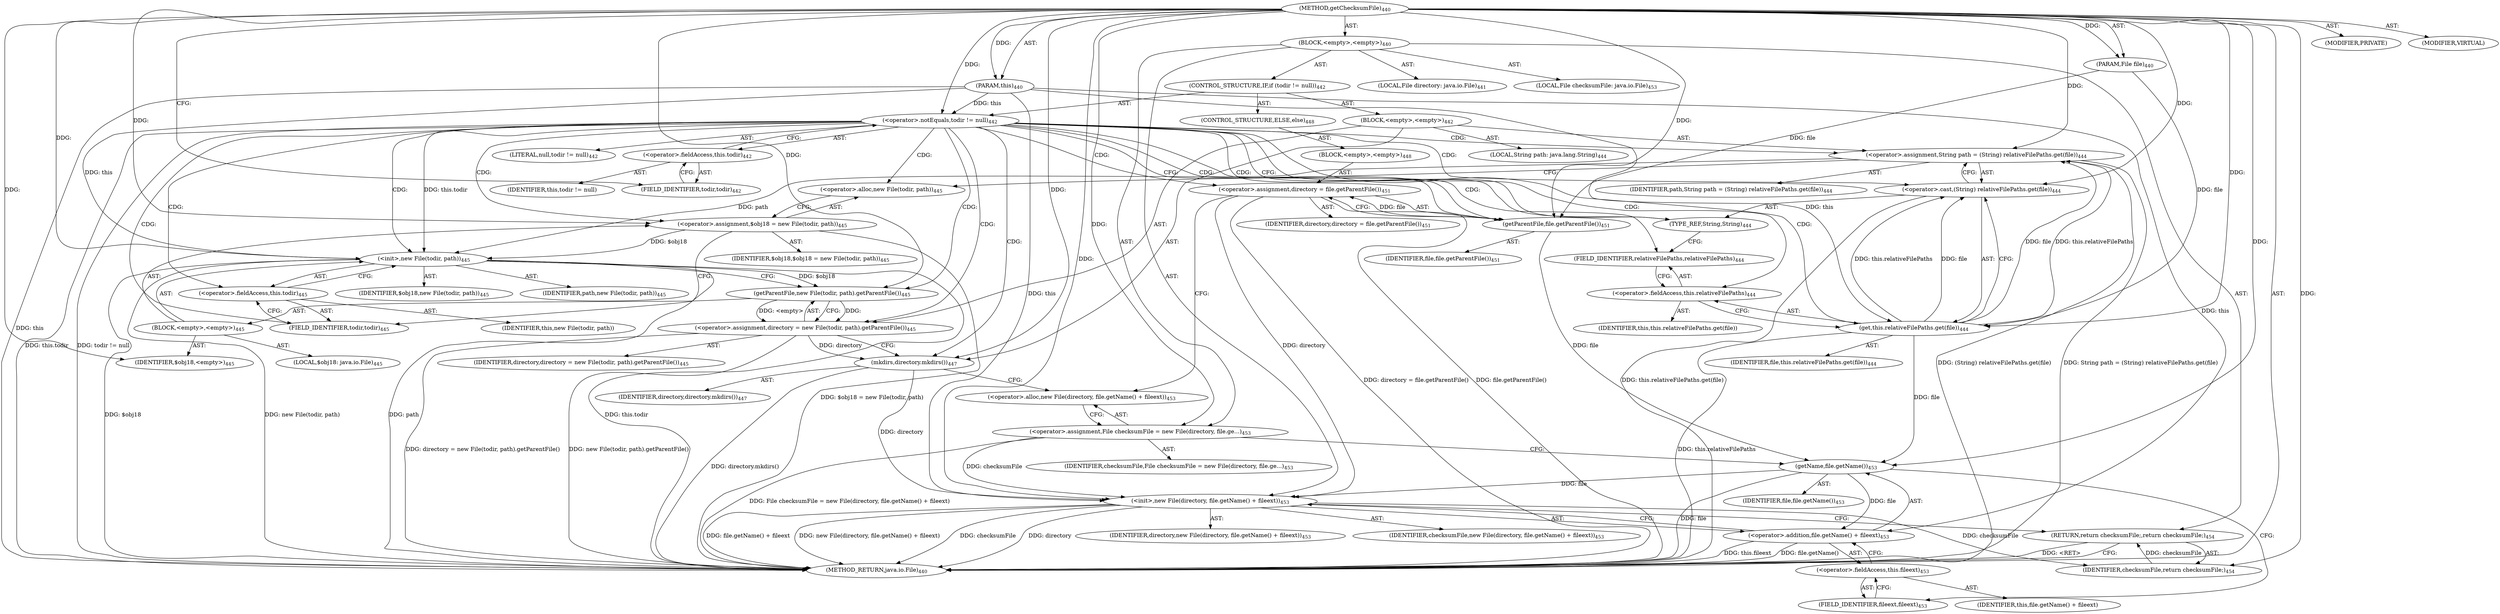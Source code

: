 digraph "getChecksumFile" {  
"111669149711" [label = <(METHOD,getChecksumFile)<SUB>440</SUB>> ]
"115964117020" [label = <(PARAM,this)<SUB>440</SUB>> ]
"115964117021" [label = <(PARAM,File file)<SUB>440</SUB>> ]
"25769803849" [label = <(BLOCK,&lt;empty&gt;,&lt;empty&gt;)<SUB>440</SUB>> ]
"94489280545" [label = <(LOCAL,File directory: java.io.File)<SUB>441</SUB>> ]
"47244640296" [label = <(CONTROL_STRUCTURE,IF,if (todir != null))<SUB>442</SUB>> ]
"30064771344" [label = <(&lt;operator&gt;.notEquals,todir != null)<SUB>442</SUB>> ]
"30064771345" [label = <(&lt;operator&gt;.fieldAccess,this.todir)<SUB>442</SUB>> ]
"68719476951" [label = <(IDENTIFIER,this,todir != null)> ]
"55834574915" [label = <(FIELD_IDENTIFIER,todir,todir)<SUB>442</SUB>> ]
"90194313267" [label = <(LITERAL,null,todir != null)<SUB>442</SUB>> ]
"25769803850" [label = <(BLOCK,&lt;empty&gt;,&lt;empty&gt;)<SUB>442</SUB>> ]
"94489280546" [label = <(LOCAL,String path: java.lang.String)<SUB>444</SUB>> ]
"30064771346" [label = <(&lt;operator&gt;.assignment,String path = (String) relativeFilePaths.get(file))<SUB>444</SUB>> ]
"68719476952" [label = <(IDENTIFIER,path,String path = (String) relativeFilePaths.get(file))<SUB>444</SUB>> ]
"30064771347" [label = <(&lt;operator&gt;.cast,(String) relativeFilePaths.get(file))<SUB>444</SUB>> ]
"180388626433" [label = <(TYPE_REF,String,String)<SUB>444</SUB>> ]
"30064771348" [label = <(get,this.relativeFilePaths.get(file))<SUB>444</SUB>> ]
"30064771349" [label = <(&lt;operator&gt;.fieldAccess,this.relativeFilePaths)<SUB>444</SUB>> ]
"68719476953" [label = <(IDENTIFIER,this,this.relativeFilePaths.get(file))> ]
"55834574916" [label = <(FIELD_IDENTIFIER,relativeFilePaths,relativeFilePaths)<SUB>444</SUB>> ]
"68719476954" [label = <(IDENTIFIER,file,this.relativeFilePaths.get(file))<SUB>444</SUB>> ]
"30064771350" [label = <(&lt;operator&gt;.assignment,directory = new File(todir, path).getParentFile())<SUB>445</SUB>> ]
"68719476955" [label = <(IDENTIFIER,directory,directory = new File(todir, path).getParentFile())<SUB>445</SUB>> ]
"30064771351" [label = <(getParentFile,new File(todir, path).getParentFile())<SUB>445</SUB>> ]
"25769803851" [label = <(BLOCK,&lt;empty&gt;,&lt;empty&gt;)<SUB>445</SUB>> ]
"94489280547" [label = <(LOCAL,$obj18: java.io.File)<SUB>445</SUB>> ]
"30064771352" [label = <(&lt;operator&gt;.assignment,$obj18 = new File(todir, path))<SUB>445</SUB>> ]
"68719476956" [label = <(IDENTIFIER,$obj18,$obj18 = new File(todir, path))<SUB>445</SUB>> ]
"30064771353" [label = <(&lt;operator&gt;.alloc,new File(todir, path))<SUB>445</SUB>> ]
"30064771354" [label = <(&lt;init&gt;,new File(todir, path))<SUB>445</SUB>> ]
"68719476957" [label = <(IDENTIFIER,$obj18,new File(todir, path))<SUB>445</SUB>> ]
"30064771355" [label = <(&lt;operator&gt;.fieldAccess,this.todir)<SUB>445</SUB>> ]
"68719476958" [label = <(IDENTIFIER,this,new File(todir, path))> ]
"55834574917" [label = <(FIELD_IDENTIFIER,todir,todir)<SUB>445</SUB>> ]
"68719476959" [label = <(IDENTIFIER,path,new File(todir, path))<SUB>445</SUB>> ]
"68719476960" [label = <(IDENTIFIER,$obj18,&lt;empty&gt;)<SUB>445</SUB>> ]
"30064771356" [label = <(mkdirs,directory.mkdirs())<SUB>447</SUB>> ]
"68719476961" [label = <(IDENTIFIER,directory,directory.mkdirs())<SUB>447</SUB>> ]
"47244640297" [label = <(CONTROL_STRUCTURE,ELSE,else)<SUB>448</SUB>> ]
"25769803852" [label = <(BLOCK,&lt;empty&gt;,&lt;empty&gt;)<SUB>448</SUB>> ]
"30064771357" [label = <(&lt;operator&gt;.assignment,directory = file.getParentFile())<SUB>451</SUB>> ]
"68719476962" [label = <(IDENTIFIER,directory,directory = file.getParentFile())<SUB>451</SUB>> ]
"30064771358" [label = <(getParentFile,file.getParentFile())<SUB>451</SUB>> ]
"68719476963" [label = <(IDENTIFIER,file,file.getParentFile())<SUB>451</SUB>> ]
"94489280548" [label = <(LOCAL,File checksumFile: java.io.File)<SUB>453</SUB>> ]
"30064771359" [label = <(&lt;operator&gt;.assignment,File checksumFile = new File(directory, file.ge...)<SUB>453</SUB>> ]
"68719476964" [label = <(IDENTIFIER,checksumFile,File checksumFile = new File(directory, file.ge...)<SUB>453</SUB>> ]
"30064771360" [label = <(&lt;operator&gt;.alloc,new File(directory, file.getName() + fileext))<SUB>453</SUB>> ]
"30064771361" [label = <(&lt;init&gt;,new File(directory, file.getName() + fileext))<SUB>453</SUB>> ]
"68719476965" [label = <(IDENTIFIER,checksumFile,new File(directory, file.getName() + fileext))<SUB>453</SUB>> ]
"68719476966" [label = <(IDENTIFIER,directory,new File(directory, file.getName() + fileext))<SUB>453</SUB>> ]
"30064771362" [label = <(&lt;operator&gt;.addition,file.getName() + fileext)<SUB>453</SUB>> ]
"30064771363" [label = <(getName,file.getName())<SUB>453</SUB>> ]
"68719476967" [label = <(IDENTIFIER,file,file.getName())<SUB>453</SUB>> ]
"30064771364" [label = <(&lt;operator&gt;.fieldAccess,this.fileext)<SUB>453</SUB>> ]
"68719476968" [label = <(IDENTIFIER,this,file.getName() + fileext)> ]
"55834574918" [label = <(FIELD_IDENTIFIER,fileext,fileext)<SUB>453</SUB>> ]
"146028888066" [label = <(RETURN,return checksumFile;,return checksumFile;)<SUB>454</SUB>> ]
"68719476969" [label = <(IDENTIFIER,checksumFile,return checksumFile;)<SUB>454</SUB>> ]
"133143986222" [label = <(MODIFIER,PRIVATE)> ]
"133143986223" [label = <(MODIFIER,VIRTUAL)> ]
"128849018895" [label = <(METHOD_RETURN,java.io.File)<SUB>440</SUB>> ]
  "111669149711" -> "115964117020"  [ label = "AST: "] 
  "111669149711" -> "115964117021"  [ label = "AST: "] 
  "111669149711" -> "25769803849"  [ label = "AST: "] 
  "111669149711" -> "133143986222"  [ label = "AST: "] 
  "111669149711" -> "133143986223"  [ label = "AST: "] 
  "111669149711" -> "128849018895"  [ label = "AST: "] 
  "25769803849" -> "94489280545"  [ label = "AST: "] 
  "25769803849" -> "47244640296"  [ label = "AST: "] 
  "25769803849" -> "94489280548"  [ label = "AST: "] 
  "25769803849" -> "30064771359"  [ label = "AST: "] 
  "25769803849" -> "30064771361"  [ label = "AST: "] 
  "25769803849" -> "146028888066"  [ label = "AST: "] 
  "47244640296" -> "30064771344"  [ label = "AST: "] 
  "47244640296" -> "25769803850"  [ label = "AST: "] 
  "47244640296" -> "47244640297"  [ label = "AST: "] 
  "30064771344" -> "30064771345"  [ label = "AST: "] 
  "30064771344" -> "90194313267"  [ label = "AST: "] 
  "30064771345" -> "68719476951"  [ label = "AST: "] 
  "30064771345" -> "55834574915"  [ label = "AST: "] 
  "25769803850" -> "94489280546"  [ label = "AST: "] 
  "25769803850" -> "30064771346"  [ label = "AST: "] 
  "25769803850" -> "30064771350"  [ label = "AST: "] 
  "25769803850" -> "30064771356"  [ label = "AST: "] 
  "30064771346" -> "68719476952"  [ label = "AST: "] 
  "30064771346" -> "30064771347"  [ label = "AST: "] 
  "30064771347" -> "180388626433"  [ label = "AST: "] 
  "30064771347" -> "30064771348"  [ label = "AST: "] 
  "30064771348" -> "30064771349"  [ label = "AST: "] 
  "30064771348" -> "68719476954"  [ label = "AST: "] 
  "30064771349" -> "68719476953"  [ label = "AST: "] 
  "30064771349" -> "55834574916"  [ label = "AST: "] 
  "30064771350" -> "68719476955"  [ label = "AST: "] 
  "30064771350" -> "30064771351"  [ label = "AST: "] 
  "30064771351" -> "25769803851"  [ label = "AST: "] 
  "25769803851" -> "94489280547"  [ label = "AST: "] 
  "25769803851" -> "30064771352"  [ label = "AST: "] 
  "25769803851" -> "30064771354"  [ label = "AST: "] 
  "25769803851" -> "68719476960"  [ label = "AST: "] 
  "30064771352" -> "68719476956"  [ label = "AST: "] 
  "30064771352" -> "30064771353"  [ label = "AST: "] 
  "30064771354" -> "68719476957"  [ label = "AST: "] 
  "30064771354" -> "30064771355"  [ label = "AST: "] 
  "30064771354" -> "68719476959"  [ label = "AST: "] 
  "30064771355" -> "68719476958"  [ label = "AST: "] 
  "30064771355" -> "55834574917"  [ label = "AST: "] 
  "30064771356" -> "68719476961"  [ label = "AST: "] 
  "47244640297" -> "25769803852"  [ label = "AST: "] 
  "25769803852" -> "30064771357"  [ label = "AST: "] 
  "30064771357" -> "68719476962"  [ label = "AST: "] 
  "30064771357" -> "30064771358"  [ label = "AST: "] 
  "30064771358" -> "68719476963"  [ label = "AST: "] 
  "30064771359" -> "68719476964"  [ label = "AST: "] 
  "30064771359" -> "30064771360"  [ label = "AST: "] 
  "30064771361" -> "68719476965"  [ label = "AST: "] 
  "30064771361" -> "68719476966"  [ label = "AST: "] 
  "30064771361" -> "30064771362"  [ label = "AST: "] 
  "30064771362" -> "30064771363"  [ label = "AST: "] 
  "30064771362" -> "30064771364"  [ label = "AST: "] 
  "30064771363" -> "68719476967"  [ label = "AST: "] 
  "30064771364" -> "68719476968"  [ label = "AST: "] 
  "30064771364" -> "55834574918"  [ label = "AST: "] 
  "146028888066" -> "68719476969"  [ label = "AST: "] 
  "30064771359" -> "30064771363"  [ label = "CFG: "] 
  "30064771361" -> "146028888066"  [ label = "CFG: "] 
  "146028888066" -> "128849018895"  [ label = "CFG: "] 
  "30064771344" -> "180388626433"  [ label = "CFG: "] 
  "30064771344" -> "30064771358"  [ label = "CFG: "] 
  "30064771360" -> "30064771359"  [ label = "CFG: "] 
  "30064771362" -> "30064771361"  [ label = "CFG: "] 
  "30064771345" -> "30064771344"  [ label = "CFG: "] 
  "30064771346" -> "30064771353"  [ label = "CFG: "] 
  "30064771350" -> "30064771356"  [ label = "CFG: "] 
  "30064771356" -> "30064771360"  [ label = "CFG: "] 
  "30064771363" -> "55834574918"  [ label = "CFG: "] 
  "30064771364" -> "30064771362"  [ label = "CFG: "] 
  "55834574915" -> "30064771345"  [ label = "CFG: "] 
  "30064771347" -> "30064771346"  [ label = "CFG: "] 
  "30064771351" -> "30064771350"  [ label = "CFG: "] 
  "30064771357" -> "30064771360"  [ label = "CFG: "] 
  "55834574918" -> "30064771364"  [ label = "CFG: "] 
  "180388626433" -> "55834574916"  [ label = "CFG: "] 
  "30064771348" -> "30064771347"  [ label = "CFG: "] 
  "30064771358" -> "30064771357"  [ label = "CFG: "] 
  "30064771349" -> "30064771348"  [ label = "CFG: "] 
  "30064771352" -> "55834574917"  [ label = "CFG: "] 
  "30064771354" -> "30064771351"  [ label = "CFG: "] 
  "55834574916" -> "30064771349"  [ label = "CFG: "] 
  "30064771353" -> "30064771352"  [ label = "CFG: "] 
  "30064771355" -> "30064771354"  [ label = "CFG: "] 
  "55834574917" -> "30064771355"  [ label = "CFG: "] 
  "111669149711" -> "55834574915"  [ label = "CFG: "] 
  "146028888066" -> "128849018895"  [ label = "DDG: &lt;RET&gt;"] 
  "115964117020" -> "128849018895"  [ label = "DDG: this"] 
  "30064771344" -> "128849018895"  [ label = "DDG: this.todir"] 
  "30064771344" -> "128849018895"  [ label = "DDG: todir != null"] 
  "30064771357" -> "128849018895"  [ label = "DDG: file.getParentFile()"] 
  "30064771357" -> "128849018895"  [ label = "DDG: directory = file.getParentFile()"] 
  "30064771348" -> "128849018895"  [ label = "DDG: this.relativeFilePaths"] 
  "30064771347" -> "128849018895"  [ label = "DDG: this.relativeFilePaths.get(file)"] 
  "30064771346" -> "128849018895"  [ label = "DDG: (String) relativeFilePaths.get(file)"] 
  "30064771346" -> "128849018895"  [ label = "DDG: String path = (String) relativeFilePaths.get(file)"] 
  "30064771352" -> "128849018895"  [ label = "DDG: $obj18 = new File(todir, path)"] 
  "30064771354" -> "128849018895"  [ label = "DDG: $obj18"] 
  "30064771354" -> "128849018895"  [ label = "DDG: this.todir"] 
  "30064771354" -> "128849018895"  [ label = "DDG: path"] 
  "30064771354" -> "128849018895"  [ label = "DDG: new File(todir, path)"] 
  "30064771350" -> "128849018895"  [ label = "DDG: new File(todir, path).getParentFile()"] 
  "30064771350" -> "128849018895"  [ label = "DDG: directory = new File(todir, path).getParentFile()"] 
  "30064771356" -> "128849018895"  [ label = "DDG: directory.mkdirs()"] 
  "30064771359" -> "128849018895"  [ label = "DDG: File checksumFile = new File(directory, file.getName() + fileext)"] 
  "30064771361" -> "128849018895"  [ label = "DDG: checksumFile"] 
  "30064771361" -> "128849018895"  [ label = "DDG: directory"] 
  "30064771363" -> "128849018895"  [ label = "DDG: file"] 
  "30064771362" -> "128849018895"  [ label = "DDG: file.getName()"] 
  "30064771362" -> "128849018895"  [ label = "DDG: this.fileext"] 
  "30064771361" -> "128849018895"  [ label = "DDG: file.getName() + fileext"] 
  "30064771361" -> "128849018895"  [ label = "DDG: new File(directory, file.getName() + fileext)"] 
  "111669149711" -> "115964117020"  [ label = "DDG: "] 
  "111669149711" -> "115964117021"  [ label = "DDG: "] 
  "111669149711" -> "30064771359"  [ label = "DDG: "] 
  "68719476969" -> "146028888066"  [ label = "DDG: checksumFile"] 
  "30064771359" -> "30064771361"  [ label = "DDG: checksumFile"] 
  "111669149711" -> "30064771361"  [ label = "DDG: "] 
  "30064771357" -> "30064771361"  [ label = "DDG: directory"] 
  "30064771356" -> "30064771361"  [ label = "DDG: directory"] 
  "30064771363" -> "30064771361"  [ label = "DDG: file"] 
  "115964117020" -> "30064771361"  [ label = "DDG: this"] 
  "30064771361" -> "68719476969"  [ label = "DDG: checksumFile"] 
  "111669149711" -> "68719476969"  [ label = "DDG: "] 
  "115964117020" -> "30064771344"  [ label = "DDG: this"] 
  "111669149711" -> "30064771344"  [ label = "DDG: "] 
  "111669149711" -> "30064771346"  [ label = "DDG: "] 
  "30064771348" -> "30064771346"  [ label = "DDG: this.relativeFilePaths"] 
  "30064771348" -> "30064771346"  [ label = "DDG: file"] 
  "30064771351" -> "30064771350"  [ label = "DDG: &lt;empty&gt;"] 
  "30064771351" -> "30064771350"  [ label = "DDG: "] 
  "30064771363" -> "30064771362"  [ label = "DDG: file"] 
  "115964117020" -> "30064771362"  [ label = "DDG: this"] 
  "30064771350" -> "30064771356"  [ label = "DDG: directory"] 
  "111669149711" -> "30064771356"  [ label = "DDG: "] 
  "30064771358" -> "30064771357"  [ label = "DDG: file"] 
  "30064771358" -> "30064771363"  [ label = "DDG: file"] 
  "30064771348" -> "30064771363"  [ label = "DDG: file"] 
  "111669149711" -> "30064771363"  [ label = "DDG: "] 
  "111669149711" -> "30064771347"  [ label = "DDG: "] 
  "30064771348" -> "30064771347"  [ label = "DDG: this.relativeFilePaths"] 
  "30064771348" -> "30064771347"  [ label = "DDG: file"] 
  "30064771354" -> "30064771351"  [ label = "DDG: $obj18"] 
  "111669149711" -> "30064771351"  [ label = "DDG: "] 
  "115964117020" -> "30064771348"  [ label = "DDG: this"] 
  "115964117021" -> "30064771348"  [ label = "DDG: file"] 
  "111669149711" -> "30064771348"  [ label = "DDG: "] 
  "111669149711" -> "30064771352"  [ label = "DDG: "] 
  "111669149711" -> "68719476960"  [ label = "DDG: "] 
  "115964117021" -> "30064771358"  [ label = "DDG: file"] 
  "111669149711" -> "30064771358"  [ label = "DDG: "] 
  "30064771352" -> "30064771354"  [ label = "DDG: $obj18"] 
  "111669149711" -> "30064771354"  [ label = "DDG: "] 
  "115964117020" -> "30064771354"  [ label = "DDG: this"] 
  "30064771344" -> "30064771354"  [ label = "DDG: this.todir"] 
  "30064771346" -> "30064771354"  [ label = "DDG: path"] 
  "30064771344" -> "30064771356"  [ label = "CDG: "] 
  "30064771344" -> "30064771357"  [ label = "CDG: "] 
  "30064771344" -> "30064771358"  [ label = "CDG: "] 
  "30064771344" -> "30064771352"  [ label = "CDG: "] 
  "30064771344" -> "30064771353"  [ label = "CDG: "] 
  "30064771344" -> "30064771354"  [ label = "CDG: "] 
  "30064771344" -> "30064771355"  [ label = "CDG: "] 
  "30064771344" -> "30064771348"  [ label = "CDG: "] 
  "30064771344" -> "30064771349"  [ label = "CDG: "] 
  "30064771344" -> "30064771350"  [ label = "CDG: "] 
  "30064771344" -> "30064771351"  [ label = "CDG: "] 
  "30064771344" -> "30064771346"  [ label = "CDG: "] 
  "30064771344" -> "30064771347"  [ label = "CDG: "] 
  "30064771344" -> "180388626433"  [ label = "CDG: "] 
  "30064771344" -> "55834574916"  [ label = "CDG: "] 
  "30064771344" -> "55834574917"  [ label = "CDG: "] 
}

